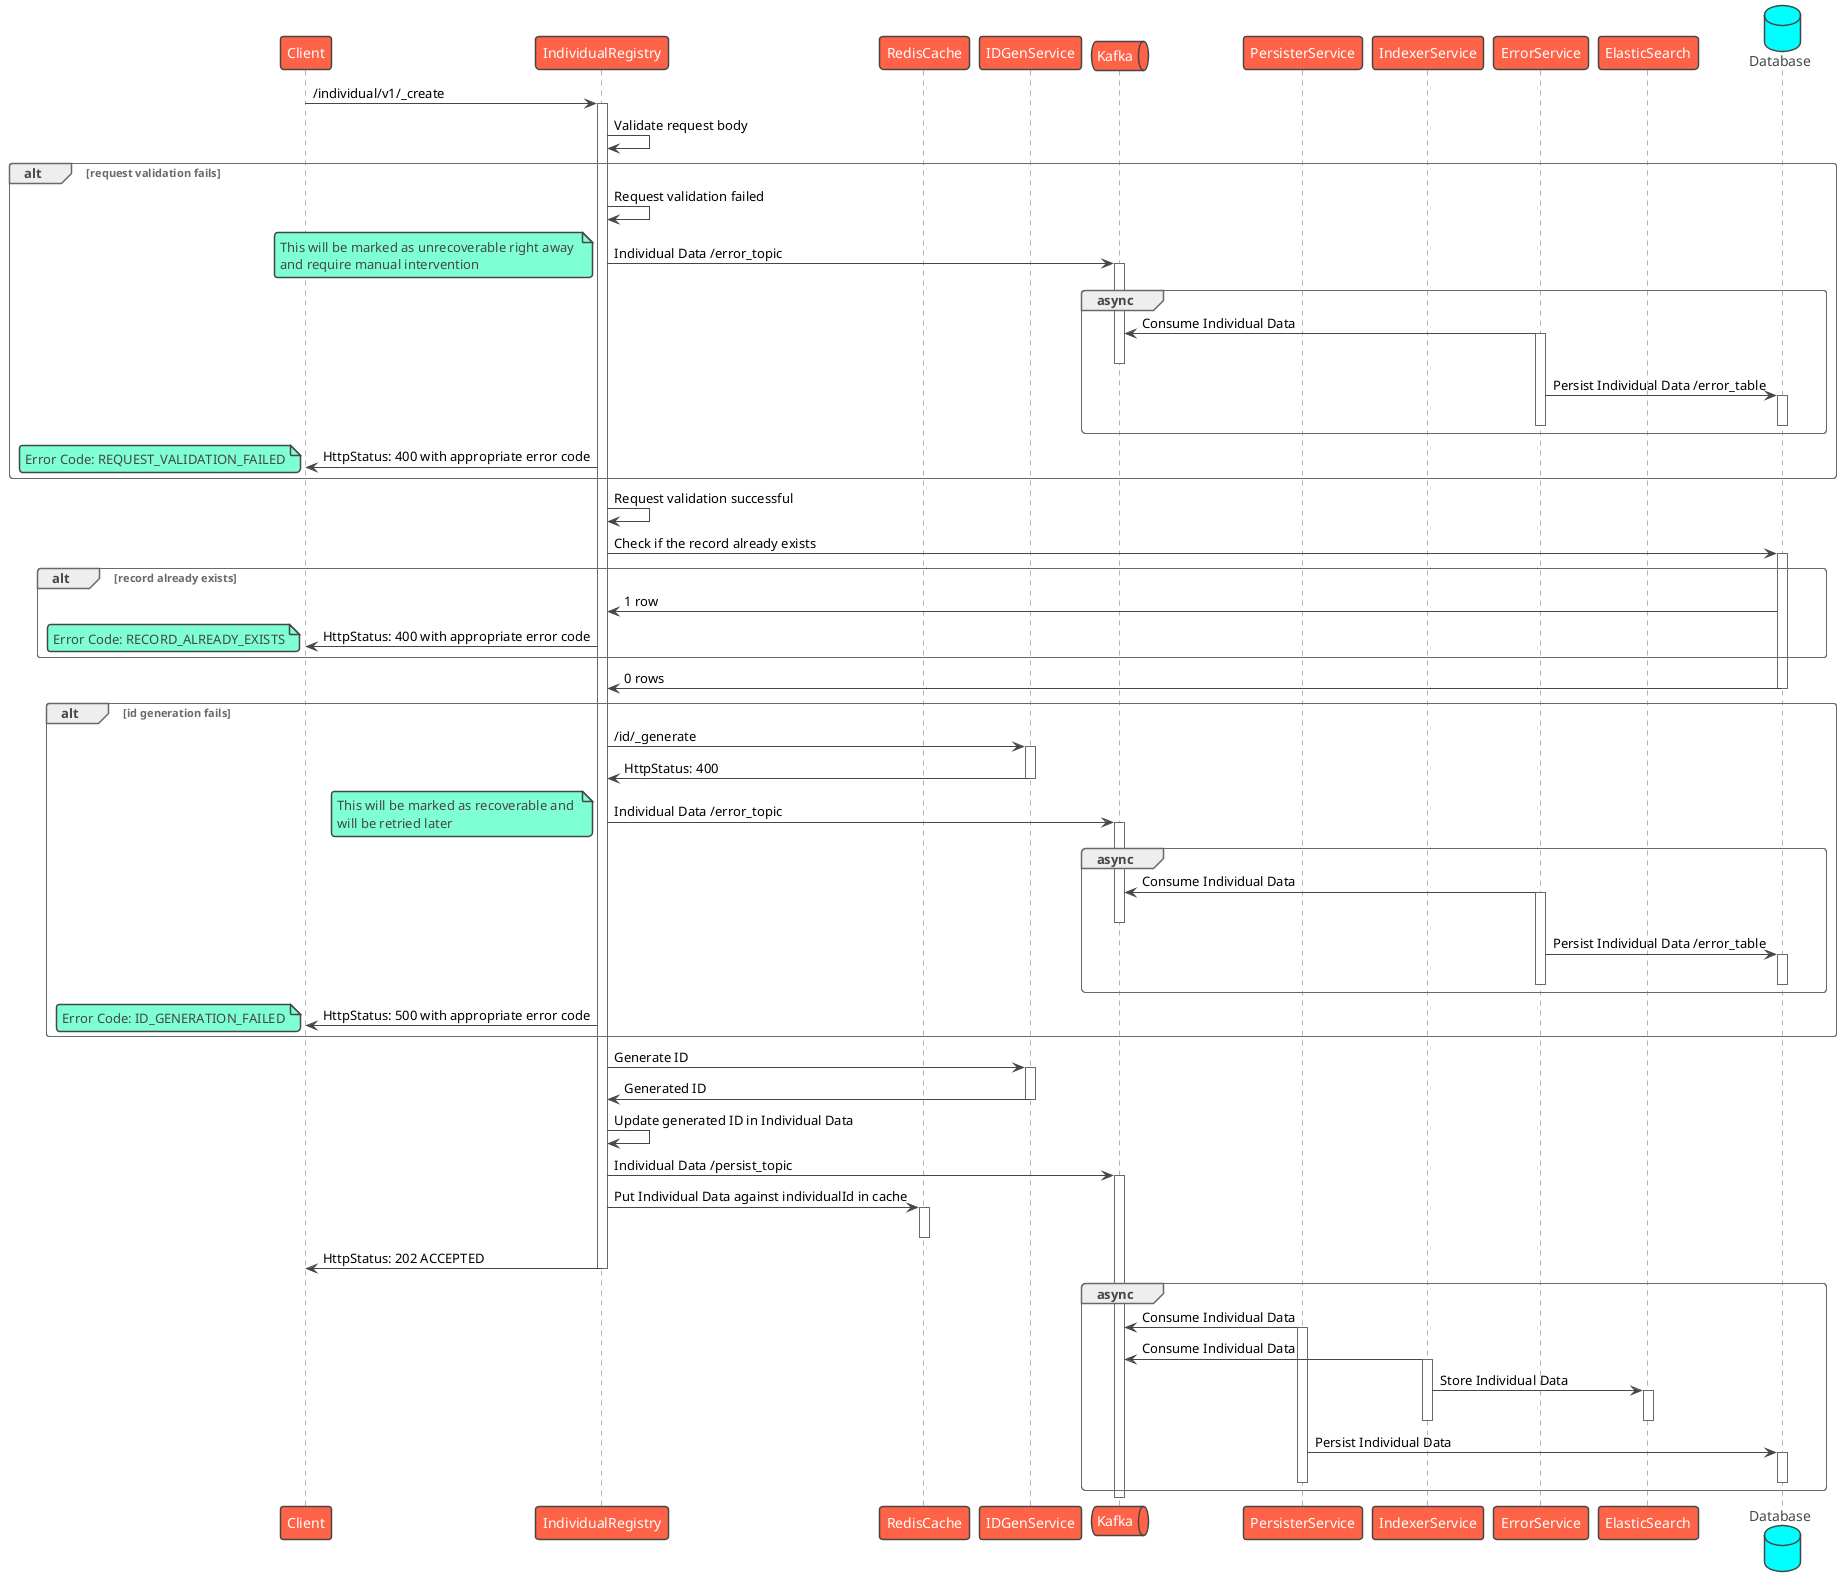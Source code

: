 @startuml Individual Registry - Create
!theme vibrant
participant Client as c
participant IndividualRegistry as ir
participant RedisCache as rc
participant IDGenService as idgen
queue Kafka as k
participant PersisterService as prs
participant IndexerService as idx
participant ErrorService as es
participant ElasticSearch as el
database Database as db
c -> ir : /individual/v1/_create
activate ir
ir -> ir: Validate request body
alt request validation fails
    ir -> ir: Request validation failed
    ir -> k: Individual Data /error_topic
    note left
        This will be marked as unrecoverable right away 
        and require manual intervention
    end note
    activate k
    group async
        es -> k: Consume Individual Data
        activate es
        deactivate k
        es -> db: Persist Individual Data /error_table
        activate db
        deactivate db
        deactivate es
    end
    ir -> c: HttpStatus: 400 with appropriate error code
    note left
      Error Code: REQUEST_VALIDATION_FAILED
    end note
end
ir -> ir: Request validation successful
ir -> db: Check if the record already exists
alt record already exists
    activate db
    db -> ir: 1 row
    ir -> c: HttpStatus: 400 with appropriate error code
    note left
      Error Code: RECORD_ALREADY_EXISTS
    end note
end
db -> ir: 0 rows
deactivate db
alt id generation fails
    ir -> idgen: /id/_generate
    activate idgen
    idgen -> ir: HttpStatus: 400
    deactivate idgen
    ir -> k: Individual Data /error_topic
    note left
        This will be marked as recoverable and 
        will be retried later
    end note
    activate k
    group async
        es -> k: Consume Individual Data
        activate es
        deactivate k
        es -> db: Persist Individual Data /error_table
        activate db
        deactivate db
        deactivate es
    end
    ir -> c: HttpStatus: 500 with appropriate error code
    note left
      Error Code: ID_GENERATION_FAILED
    end note
end
ir -> idgen: Generate ID
activate idgen
idgen -> ir: Generated ID
deactivate idgen
ir -> ir: Update generated ID in Individual Data
ir -> k: Individual Data /persist_topic
activate k
ir -> rc: Put Individual Data against individualId in cache
activate rc
deactivate rc
ir -> c: HttpStatus: 202 ACCEPTED
deactivate ir
group async
    prs -> k: Consume Individual Data
    activate prs
    idx -> k: Consume Individual Data
    activate idx
    idx -> el: Store Individual Data
    activate el
    deactivate el
    deactivate idx
    prs -> db: Persist Individual Data
    activate db
    deactivate db
    deactivate prs
end
deactivate k
@enduml